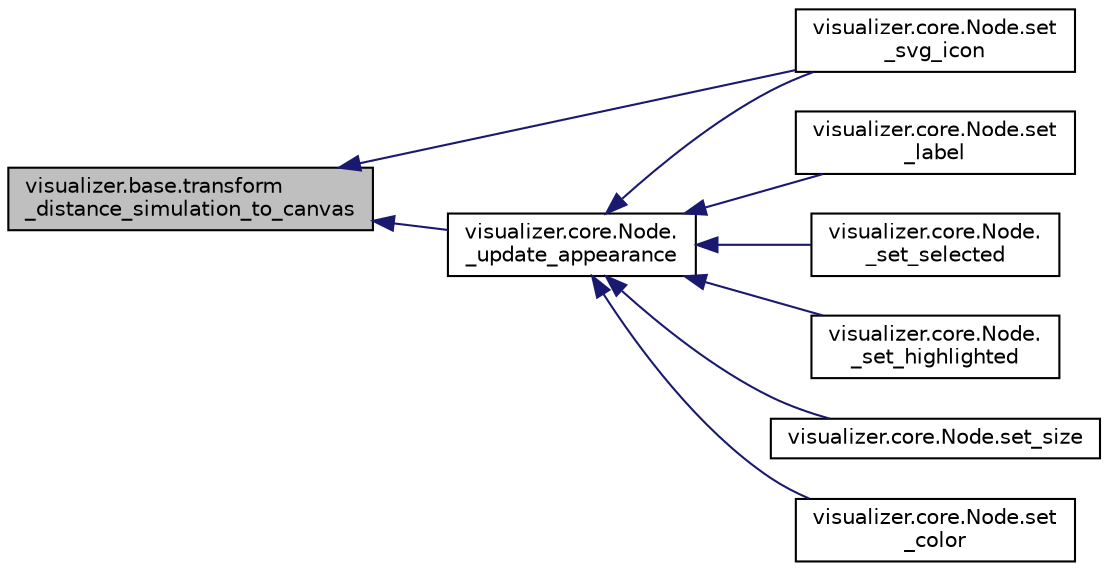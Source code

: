 digraph "visualizer.base.transform_distance_simulation_to_canvas"
{
  edge [fontname="Helvetica",fontsize="10",labelfontname="Helvetica",labelfontsize="10"];
  node [fontname="Helvetica",fontsize="10",shape=record];
  rankdir="LR";
  Node1 [label="visualizer.base.transform\l_distance_simulation_to_canvas",height=0.2,width=0.4,color="black", fillcolor="grey75", style="filled", fontcolor="black"];
  Node1 -> Node2 [dir="back",color="midnightblue",fontsize="10",style="solid"];
  Node2 [label="visualizer.core.Node.set\l_svg_icon",height=0.2,width=0.4,color="black", fillcolor="white", style="filled",URL="$d3/d81/classvisualizer_1_1core_1_1Node.html#a308c7317a292873bfeb648b1ca1a839e",tooltip="Set a background SVG icon for the node. "];
  Node1 -> Node3 [dir="back",color="midnightblue",fontsize="10",style="solid"];
  Node3 [label="visualizer.core.Node.\l_update_appearance",height=0.2,width=0.4,color="black", fillcolor="white", style="filled",URL="$d3/d81/classvisualizer_1_1core_1_1Node.html#ae5b37840dd64cdf83640f3e4e0ac7f09",tooltip="Update the node aspect to reflect the selected/highlighted state. "];
  Node3 -> Node2 [dir="back",color="midnightblue",fontsize="10",style="solid"];
  Node3 -> Node4 [dir="back",color="midnightblue",fontsize="10",style="solid"];
  Node4 [label="visualizer.core.Node.set\l_label",height=0.2,width=0.4,color="black", fillcolor="white", style="filled",URL="$d3/d81/classvisualizer_1_1core_1_1Node.html#a2af5df5a7ac732941d9f4091fbec2e2e",tooltip="Set a label for the node. "];
  Node3 -> Node5 [dir="back",color="midnightblue",fontsize="10",style="solid"];
  Node5 [label="visualizer.core.Node.\l_set_selected",height=0.2,width=0.4,color="black", fillcolor="white", style="filled",URL="$d3/d81/classvisualizer_1_1core_1_1Node.html#a3ceba64906269d901c47af74a60f06a0",tooltip="Set selected function. "];
  Node3 -> Node6 [dir="back",color="midnightblue",fontsize="10",style="solid"];
  Node6 [label="visualizer.core.Node.\l_set_highlighted",height=0.2,width=0.4,color="black", fillcolor="white", style="filled",URL="$d3/d81/classvisualizer_1_1core_1_1Node.html#ae5beb3fb1baf0a82aac7d97095be2e03",tooltip="Set highlighted function. "];
  Node3 -> Node7 [dir="back",color="midnightblue",fontsize="10",style="solid"];
  Node7 [label="visualizer.core.Node.set_size",height=0.2,width=0.4,color="black", fillcolor="white", style="filled",URL="$d3/d81/classvisualizer_1_1core_1_1Node.html#ae3c935cc239df56943eb4a731511500c",tooltip="Set size function. "];
  Node3 -> Node8 [dir="back",color="midnightblue",fontsize="10",style="solid"];
  Node8 [label="visualizer.core.Node.set\l_color",height=0.2,width=0.4,color="black", fillcolor="white", style="filled",URL="$d3/d81/classvisualizer_1_1core_1_1Node.html#aa50f8c1b99b627e1509fe273af6096ca",tooltip="Set color function. "];
}

